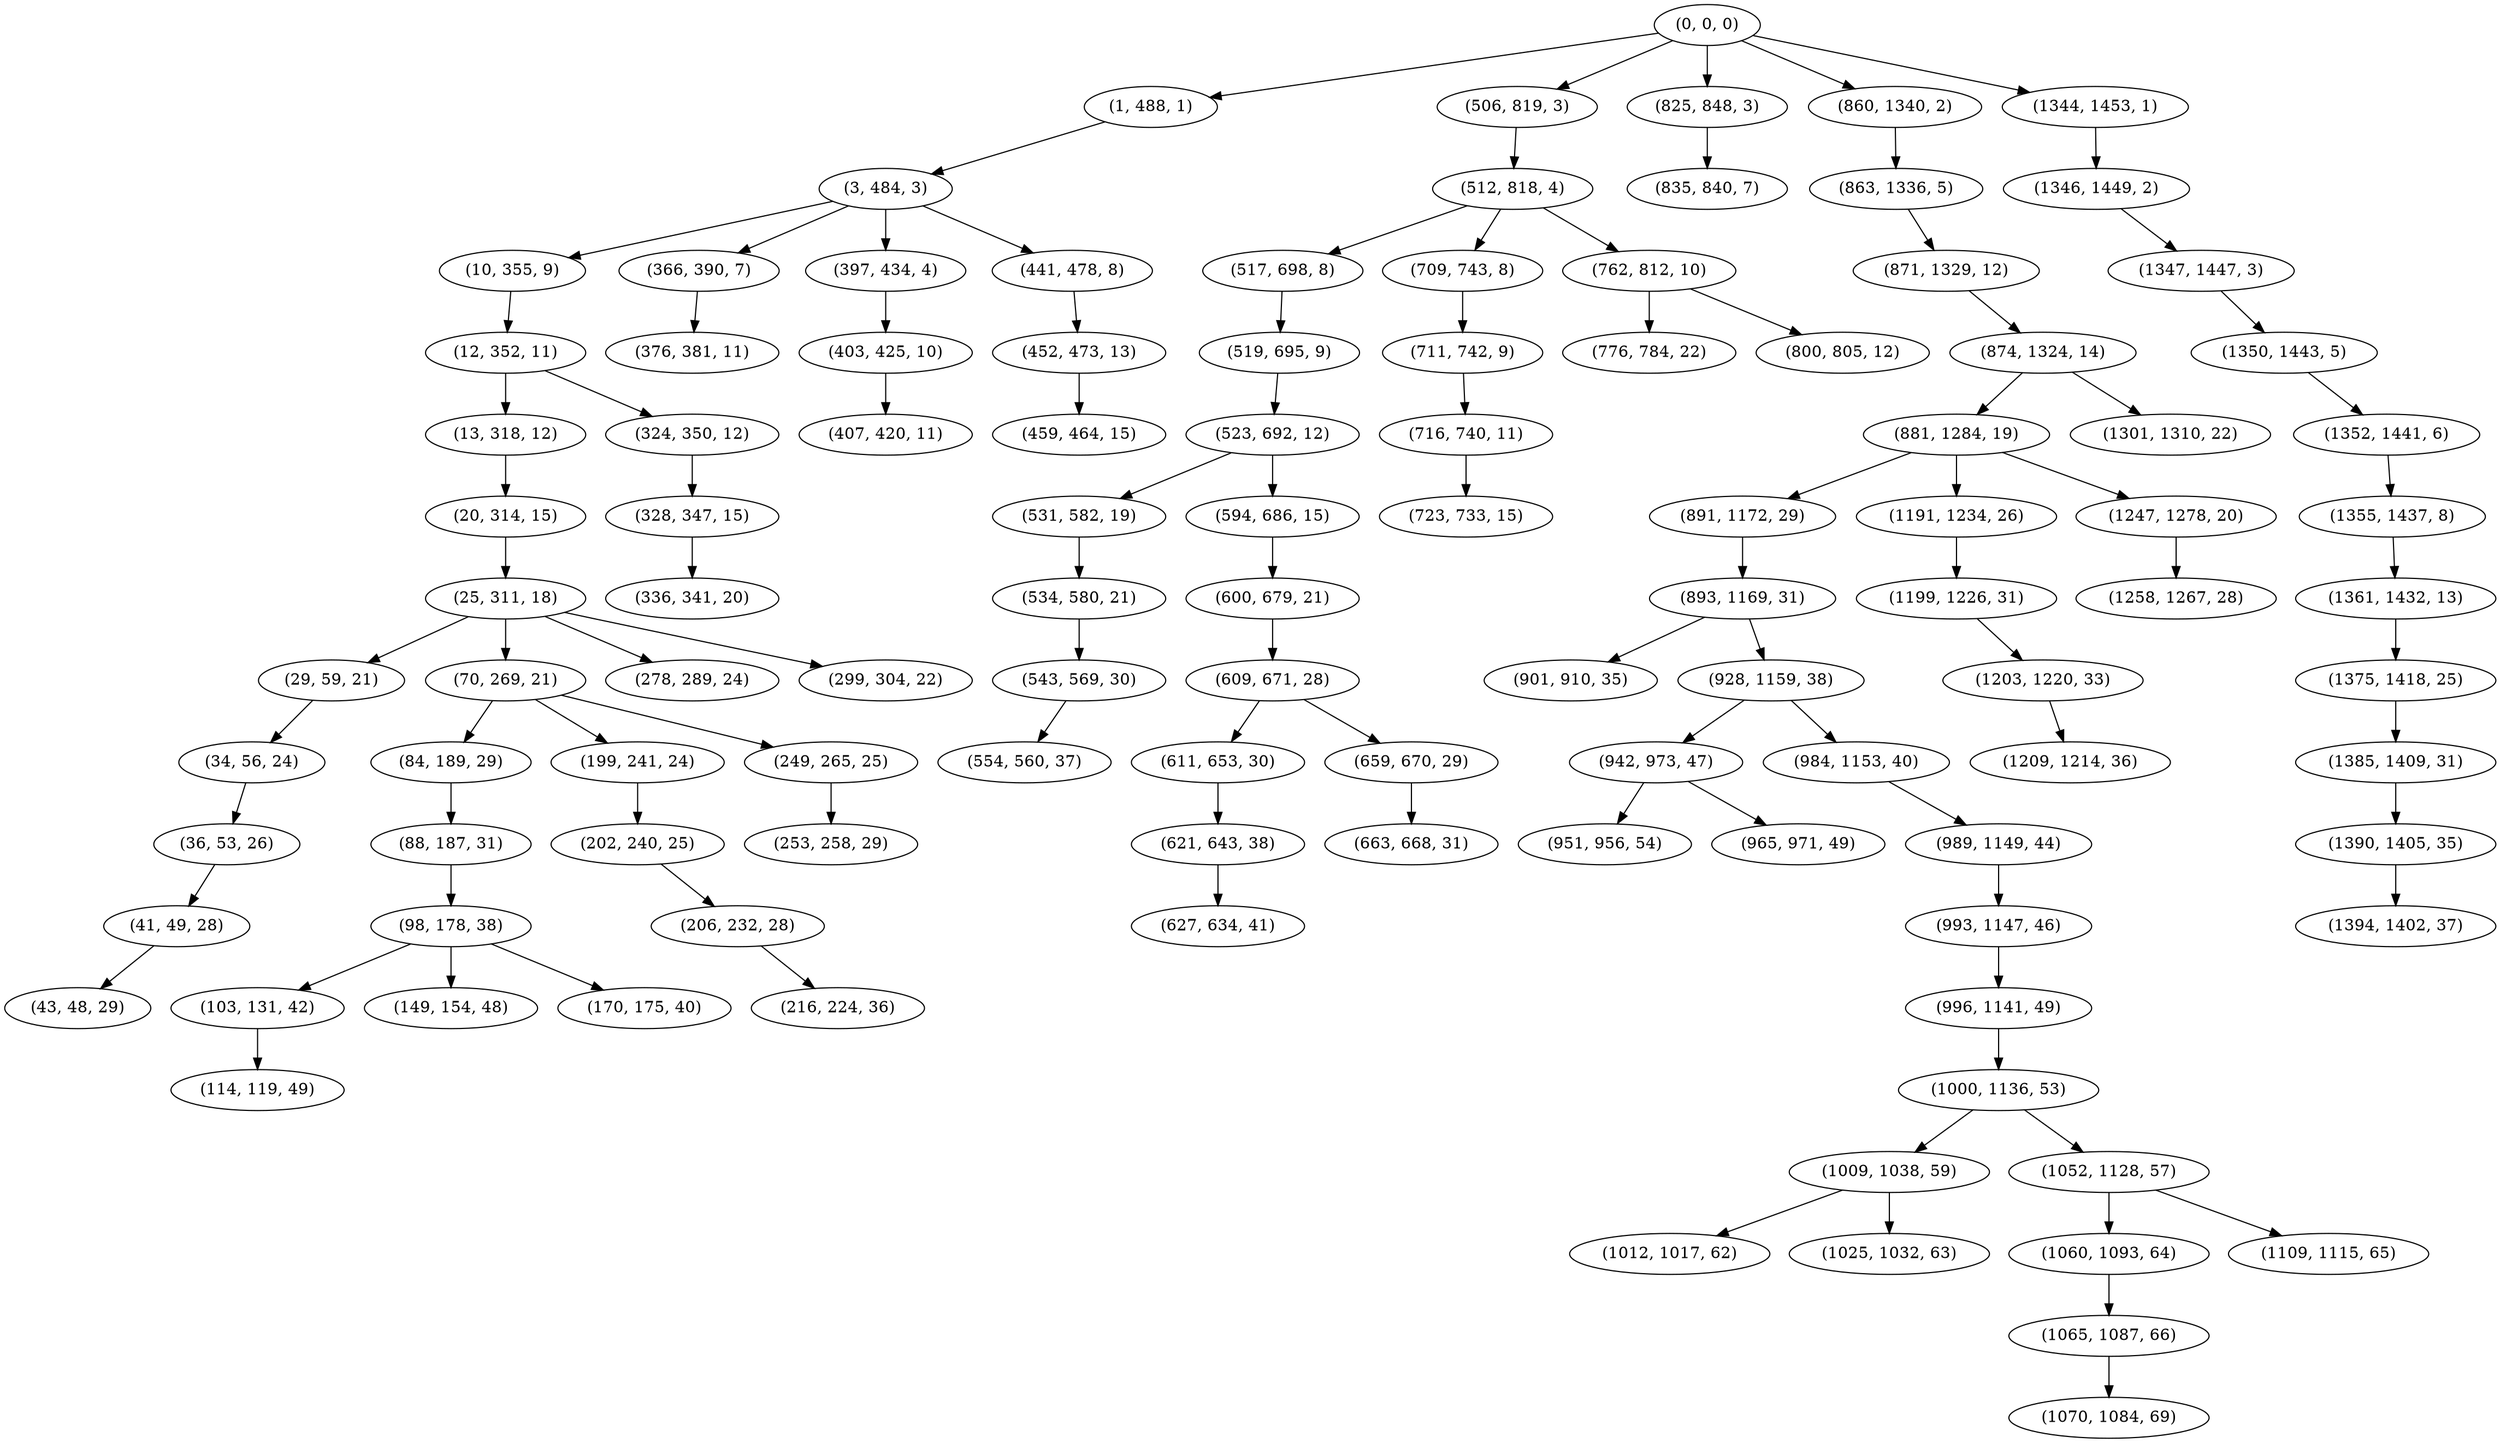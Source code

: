 digraph tree {
    "(0, 0, 0)";
    "(1, 488, 1)";
    "(3, 484, 3)";
    "(10, 355, 9)";
    "(12, 352, 11)";
    "(13, 318, 12)";
    "(20, 314, 15)";
    "(25, 311, 18)";
    "(29, 59, 21)";
    "(34, 56, 24)";
    "(36, 53, 26)";
    "(41, 49, 28)";
    "(43, 48, 29)";
    "(70, 269, 21)";
    "(84, 189, 29)";
    "(88, 187, 31)";
    "(98, 178, 38)";
    "(103, 131, 42)";
    "(114, 119, 49)";
    "(149, 154, 48)";
    "(170, 175, 40)";
    "(199, 241, 24)";
    "(202, 240, 25)";
    "(206, 232, 28)";
    "(216, 224, 36)";
    "(249, 265, 25)";
    "(253, 258, 29)";
    "(278, 289, 24)";
    "(299, 304, 22)";
    "(324, 350, 12)";
    "(328, 347, 15)";
    "(336, 341, 20)";
    "(366, 390, 7)";
    "(376, 381, 11)";
    "(397, 434, 4)";
    "(403, 425, 10)";
    "(407, 420, 11)";
    "(441, 478, 8)";
    "(452, 473, 13)";
    "(459, 464, 15)";
    "(506, 819, 3)";
    "(512, 818, 4)";
    "(517, 698, 8)";
    "(519, 695, 9)";
    "(523, 692, 12)";
    "(531, 582, 19)";
    "(534, 580, 21)";
    "(543, 569, 30)";
    "(554, 560, 37)";
    "(594, 686, 15)";
    "(600, 679, 21)";
    "(609, 671, 28)";
    "(611, 653, 30)";
    "(621, 643, 38)";
    "(627, 634, 41)";
    "(659, 670, 29)";
    "(663, 668, 31)";
    "(709, 743, 8)";
    "(711, 742, 9)";
    "(716, 740, 11)";
    "(723, 733, 15)";
    "(762, 812, 10)";
    "(776, 784, 22)";
    "(800, 805, 12)";
    "(825, 848, 3)";
    "(835, 840, 7)";
    "(860, 1340, 2)";
    "(863, 1336, 5)";
    "(871, 1329, 12)";
    "(874, 1324, 14)";
    "(881, 1284, 19)";
    "(891, 1172, 29)";
    "(893, 1169, 31)";
    "(901, 910, 35)";
    "(928, 1159, 38)";
    "(942, 973, 47)";
    "(951, 956, 54)";
    "(965, 971, 49)";
    "(984, 1153, 40)";
    "(989, 1149, 44)";
    "(993, 1147, 46)";
    "(996, 1141, 49)";
    "(1000, 1136, 53)";
    "(1009, 1038, 59)";
    "(1012, 1017, 62)";
    "(1025, 1032, 63)";
    "(1052, 1128, 57)";
    "(1060, 1093, 64)";
    "(1065, 1087, 66)";
    "(1070, 1084, 69)";
    "(1109, 1115, 65)";
    "(1191, 1234, 26)";
    "(1199, 1226, 31)";
    "(1203, 1220, 33)";
    "(1209, 1214, 36)";
    "(1247, 1278, 20)";
    "(1258, 1267, 28)";
    "(1301, 1310, 22)";
    "(1344, 1453, 1)";
    "(1346, 1449, 2)";
    "(1347, 1447, 3)";
    "(1350, 1443, 5)";
    "(1352, 1441, 6)";
    "(1355, 1437, 8)";
    "(1361, 1432, 13)";
    "(1375, 1418, 25)";
    "(1385, 1409, 31)";
    "(1390, 1405, 35)";
    "(1394, 1402, 37)";
    "(0, 0, 0)" -> "(1, 488, 1)";
    "(0, 0, 0)" -> "(506, 819, 3)";
    "(0, 0, 0)" -> "(825, 848, 3)";
    "(0, 0, 0)" -> "(860, 1340, 2)";
    "(0, 0, 0)" -> "(1344, 1453, 1)";
    "(1, 488, 1)" -> "(3, 484, 3)";
    "(3, 484, 3)" -> "(10, 355, 9)";
    "(3, 484, 3)" -> "(366, 390, 7)";
    "(3, 484, 3)" -> "(397, 434, 4)";
    "(3, 484, 3)" -> "(441, 478, 8)";
    "(10, 355, 9)" -> "(12, 352, 11)";
    "(12, 352, 11)" -> "(13, 318, 12)";
    "(12, 352, 11)" -> "(324, 350, 12)";
    "(13, 318, 12)" -> "(20, 314, 15)";
    "(20, 314, 15)" -> "(25, 311, 18)";
    "(25, 311, 18)" -> "(29, 59, 21)";
    "(25, 311, 18)" -> "(70, 269, 21)";
    "(25, 311, 18)" -> "(278, 289, 24)";
    "(25, 311, 18)" -> "(299, 304, 22)";
    "(29, 59, 21)" -> "(34, 56, 24)";
    "(34, 56, 24)" -> "(36, 53, 26)";
    "(36, 53, 26)" -> "(41, 49, 28)";
    "(41, 49, 28)" -> "(43, 48, 29)";
    "(70, 269, 21)" -> "(84, 189, 29)";
    "(70, 269, 21)" -> "(199, 241, 24)";
    "(70, 269, 21)" -> "(249, 265, 25)";
    "(84, 189, 29)" -> "(88, 187, 31)";
    "(88, 187, 31)" -> "(98, 178, 38)";
    "(98, 178, 38)" -> "(103, 131, 42)";
    "(98, 178, 38)" -> "(149, 154, 48)";
    "(98, 178, 38)" -> "(170, 175, 40)";
    "(103, 131, 42)" -> "(114, 119, 49)";
    "(199, 241, 24)" -> "(202, 240, 25)";
    "(202, 240, 25)" -> "(206, 232, 28)";
    "(206, 232, 28)" -> "(216, 224, 36)";
    "(249, 265, 25)" -> "(253, 258, 29)";
    "(324, 350, 12)" -> "(328, 347, 15)";
    "(328, 347, 15)" -> "(336, 341, 20)";
    "(366, 390, 7)" -> "(376, 381, 11)";
    "(397, 434, 4)" -> "(403, 425, 10)";
    "(403, 425, 10)" -> "(407, 420, 11)";
    "(441, 478, 8)" -> "(452, 473, 13)";
    "(452, 473, 13)" -> "(459, 464, 15)";
    "(506, 819, 3)" -> "(512, 818, 4)";
    "(512, 818, 4)" -> "(517, 698, 8)";
    "(512, 818, 4)" -> "(709, 743, 8)";
    "(512, 818, 4)" -> "(762, 812, 10)";
    "(517, 698, 8)" -> "(519, 695, 9)";
    "(519, 695, 9)" -> "(523, 692, 12)";
    "(523, 692, 12)" -> "(531, 582, 19)";
    "(523, 692, 12)" -> "(594, 686, 15)";
    "(531, 582, 19)" -> "(534, 580, 21)";
    "(534, 580, 21)" -> "(543, 569, 30)";
    "(543, 569, 30)" -> "(554, 560, 37)";
    "(594, 686, 15)" -> "(600, 679, 21)";
    "(600, 679, 21)" -> "(609, 671, 28)";
    "(609, 671, 28)" -> "(611, 653, 30)";
    "(609, 671, 28)" -> "(659, 670, 29)";
    "(611, 653, 30)" -> "(621, 643, 38)";
    "(621, 643, 38)" -> "(627, 634, 41)";
    "(659, 670, 29)" -> "(663, 668, 31)";
    "(709, 743, 8)" -> "(711, 742, 9)";
    "(711, 742, 9)" -> "(716, 740, 11)";
    "(716, 740, 11)" -> "(723, 733, 15)";
    "(762, 812, 10)" -> "(776, 784, 22)";
    "(762, 812, 10)" -> "(800, 805, 12)";
    "(825, 848, 3)" -> "(835, 840, 7)";
    "(860, 1340, 2)" -> "(863, 1336, 5)";
    "(863, 1336, 5)" -> "(871, 1329, 12)";
    "(871, 1329, 12)" -> "(874, 1324, 14)";
    "(874, 1324, 14)" -> "(881, 1284, 19)";
    "(874, 1324, 14)" -> "(1301, 1310, 22)";
    "(881, 1284, 19)" -> "(891, 1172, 29)";
    "(881, 1284, 19)" -> "(1191, 1234, 26)";
    "(881, 1284, 19)" -> "(1247, 1278, 20)";
    "(891, 1172, 29)" -> "(893, 1169, 31)";
    "(893, 1169, 31)" -> "(901, 910, 35)";
    "(893, 1169, 31)" -> "(928, 1159, 38)";
    "(928, 1159, 38)" -> "(942, 973, 47)";
    "(928, 1159, 38)" -> "(984, 1153, 40)";
    "(942, 973, 47)" -> "(951, 956, 54)";
    "(942, 973, 47)" -> "(965, 971, 49)";
    "(984, 1153, 40)" -> "(989, 1149, 44)";
    "(989, 1149, 44)" -> "(993, 1147, 46)";
    "(993, 1147, 46)" -> "(996, 1141, 49)";
    "(996, 1141, 49)" -> "(1000, 1136, 53)";
    "(1000, 1136, 53)" -> "(1009, 1038, 59)";
    "(1000, 1136, 53)" -> "(1052, 1128, 57)";
    "(1009, 1038, 59)" -> "(1012, 1017, 62)";
    "(1009, 1038, 59)" -> "(1025, 1032, 63)";
    "(1052, 1128, 57)" -> "(1060, 1093, 64)";
    "(1052, 1128, 57)" -> "(1109, 1115, 65)";
    "(1060, 1093, 64)" -> "(1065, 1087, 66)";
    "(1065, 1087, 66)" -> "(1070, 1084, 69)";
    "(1191, 1234, 26)" -> "(1199, 1226, 31)";
    "(1199, 1226, 31)" -> "(1203, 1220, 33)";
    "(1203, 1220, 33)" -> "(1209, 1214, 36)";
    "(1247, 1278, 20)" -> "(1258, 1267, 28)";
    "(1344, 1453, 1)" -> "(1346, 1449, 2)";
    "(1346, 1449, 2)" -> "(1347, 1447, 3)";
    "(1347, 1447, 3)" -> "(1350, 1443, 5)";
    "(1350, 1443, 5)" -> "(1352, 1441, 6)";
    "(1352, 1441, 6)" -> "(1355, 1437, 8)";
    "(1355, 1437, 8)" -> "(1361, 1432, 13)";
    "(1361, 1432, 13)" -> "(1375, 1418, 25)";
    "(1375, 1418, 25)" -> "(1385, 1409, 31)";
    "(1385, 1409, 31)" -> "(1390, 1405, 35)";
    "(1390, 1405, 35)" -> "(1394, 1402, 37)";
}
